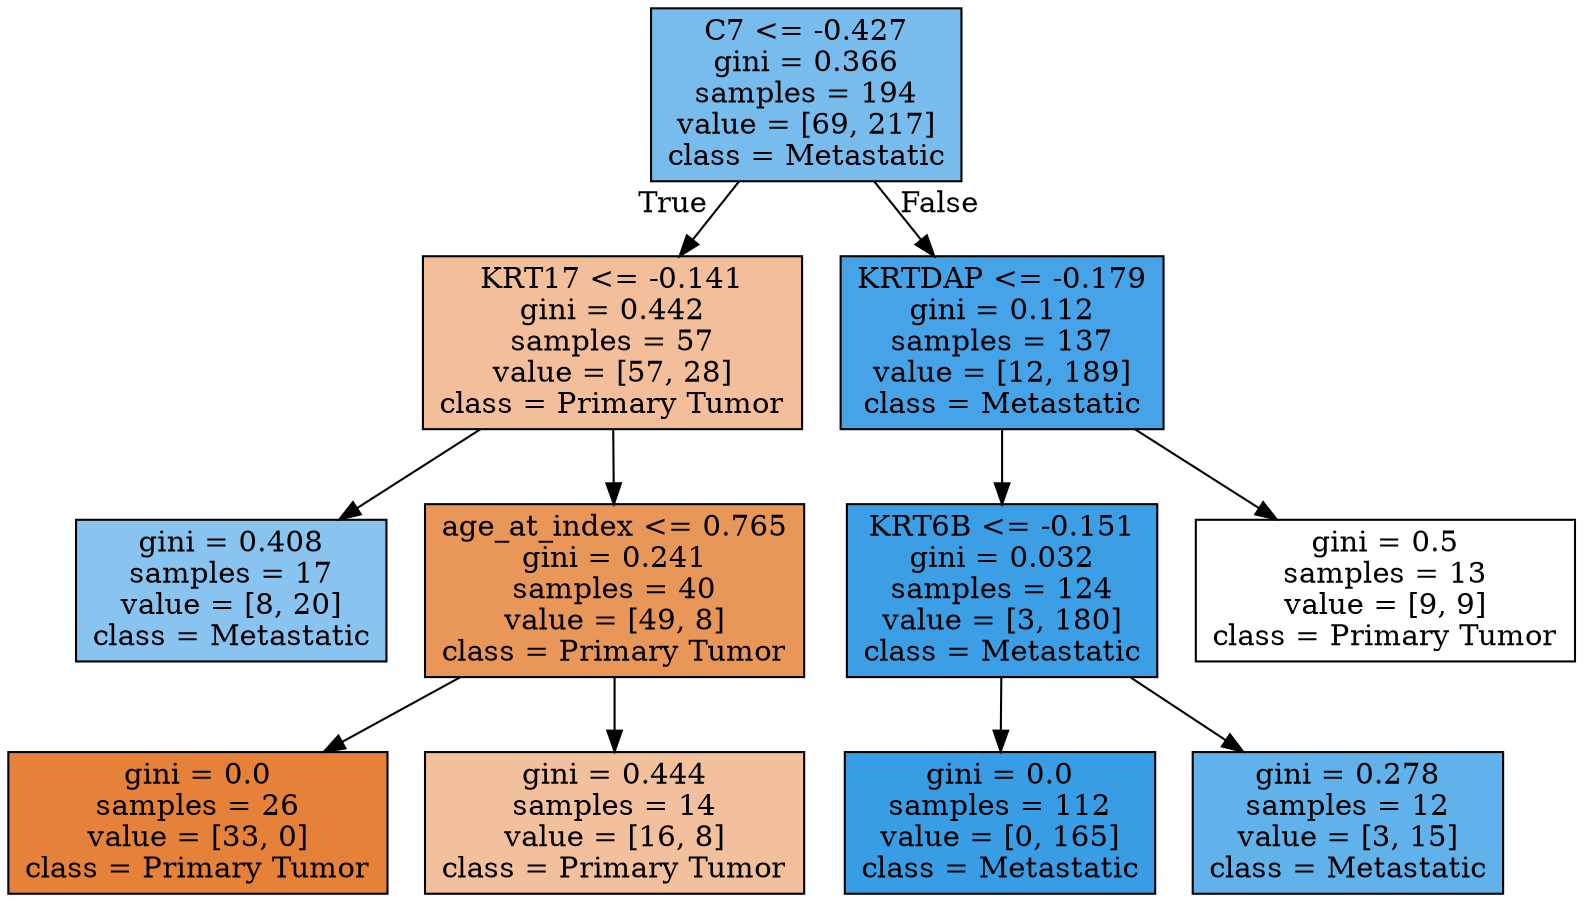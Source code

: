 digraph Tree {
node [shape=box, style="filled", color="black"] ;
0 [label="C7 <= -0.427\ngini = 0.366\nsamples = 194\nvalue = [69, 217]\nclass = Metastatic", fillcolor="#78bced"] ;
1 [label="KRT17 <= -0.141\ngini = 0.442\nsamples = 57\nvalue = [57, 28]\nclass = Primary Tumor", fillcolor="#f2bf9a"] ;
0 -> 1 [labeldistance=2.5, labelangle=45, headlabel="True"] ;
2 [label="gini = 0.408\nsamples = 17\nvalue = [8, 20]\nclass = Metastatic", fillcolor="#88c4ef"] ;
1 -> 2 ;
3 [label="age_at_index <= 0.765\ngini = 0.241\nsamples = 40\nvalue = [49, 8]\nclass = Primary Tumor", fillcolor="#e99659"] ;
1 -> 3 ;
4 [label="gini = 0.0\nsamples = 26\nvalue = [33, 0]\nclass = Primary Tumor", fillcolor="#e58139"] ;
3 -> 4 ;
5 [label="gini = 0.444\nsamples = 14\nvalue = [16, 8]\nclass = Primary Tumor", fillcolor="#f2c09c"] ;
3 -> 5 ;
6 [label="KRTDAP <= -0.179\ngini = 0.112\nsamples = 137\nvalue = [12, 189]\nclass = Metastatic", fillcolor="#46a3e7"] ;
0 -> 6 [labeldistance=2.5, labelangle=-45, headlabel="False"] ;
7 [label="KRT6B <= -0.151\ngini = 0.032\nsamples = 124\nvalue = [3, 180]\nclass = Metastatic", fillcolor="#3c9fe5"] ;
6 -> 7 ;
8 [label="gini = 0.0\nsamples = 112\nvalue = [0, 165]\nclass = Metastatic", fillcolor="#399de5"] ;
7 -> 8 ;
9 [label="gini = 0.278\nsamples = 12\nvalue = [3, 15]\nclass = Metastatic", fillcolor="#61b1ea"] ;
7 -> 9 ;
10 [label="gini = 0.5\nsamples = 13\nvalue = [9, 9]\nclass = Primary Tumor", fillcolor="#ffffff"] ;
6 -> 10 ;
}